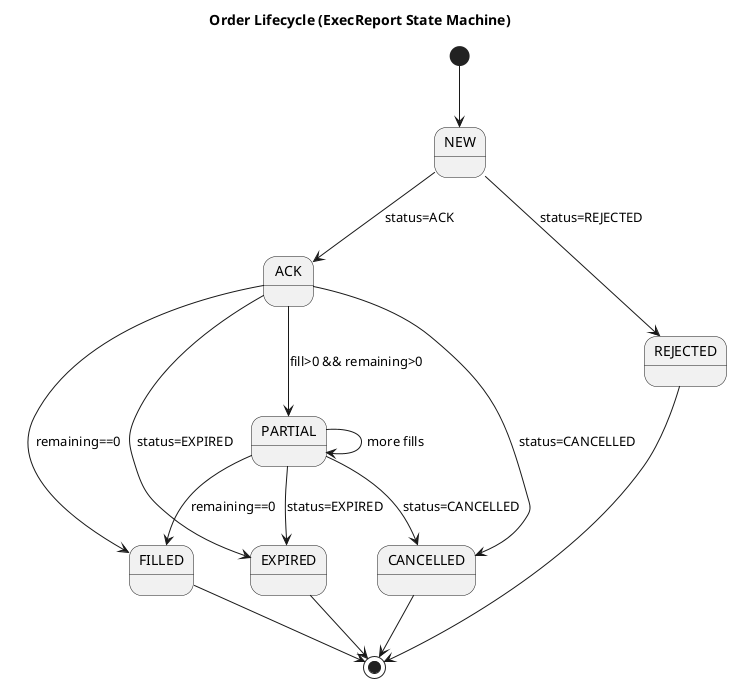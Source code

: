 @startuml
title Order Lifecycle (ExecReport State Machine)

[*] --> NEW
NEW --> ACK : status=ACK
ACK --> PARTIAL : fill>0 && remaining>0
ACK --> FILLED : remaining==0
PARTIAL --> PARTIAL : more fills
PARTIAL --> FILLED : remaining==0
NEW --> REJECTED : status=REJECTED
ACK --> CANCELLED : status=CANCELLED
PARTIAL --> CANCELLED : status=CANCELLED
ACK --> EXPIRED : status=EXPIRED
PARTIAL --> EXPIRED : status=EXPIRED
FILLED --> [*]
CANCELLED --> [*]
REJECTED --> [*]
EXPIRED --> [*]
@enduml
